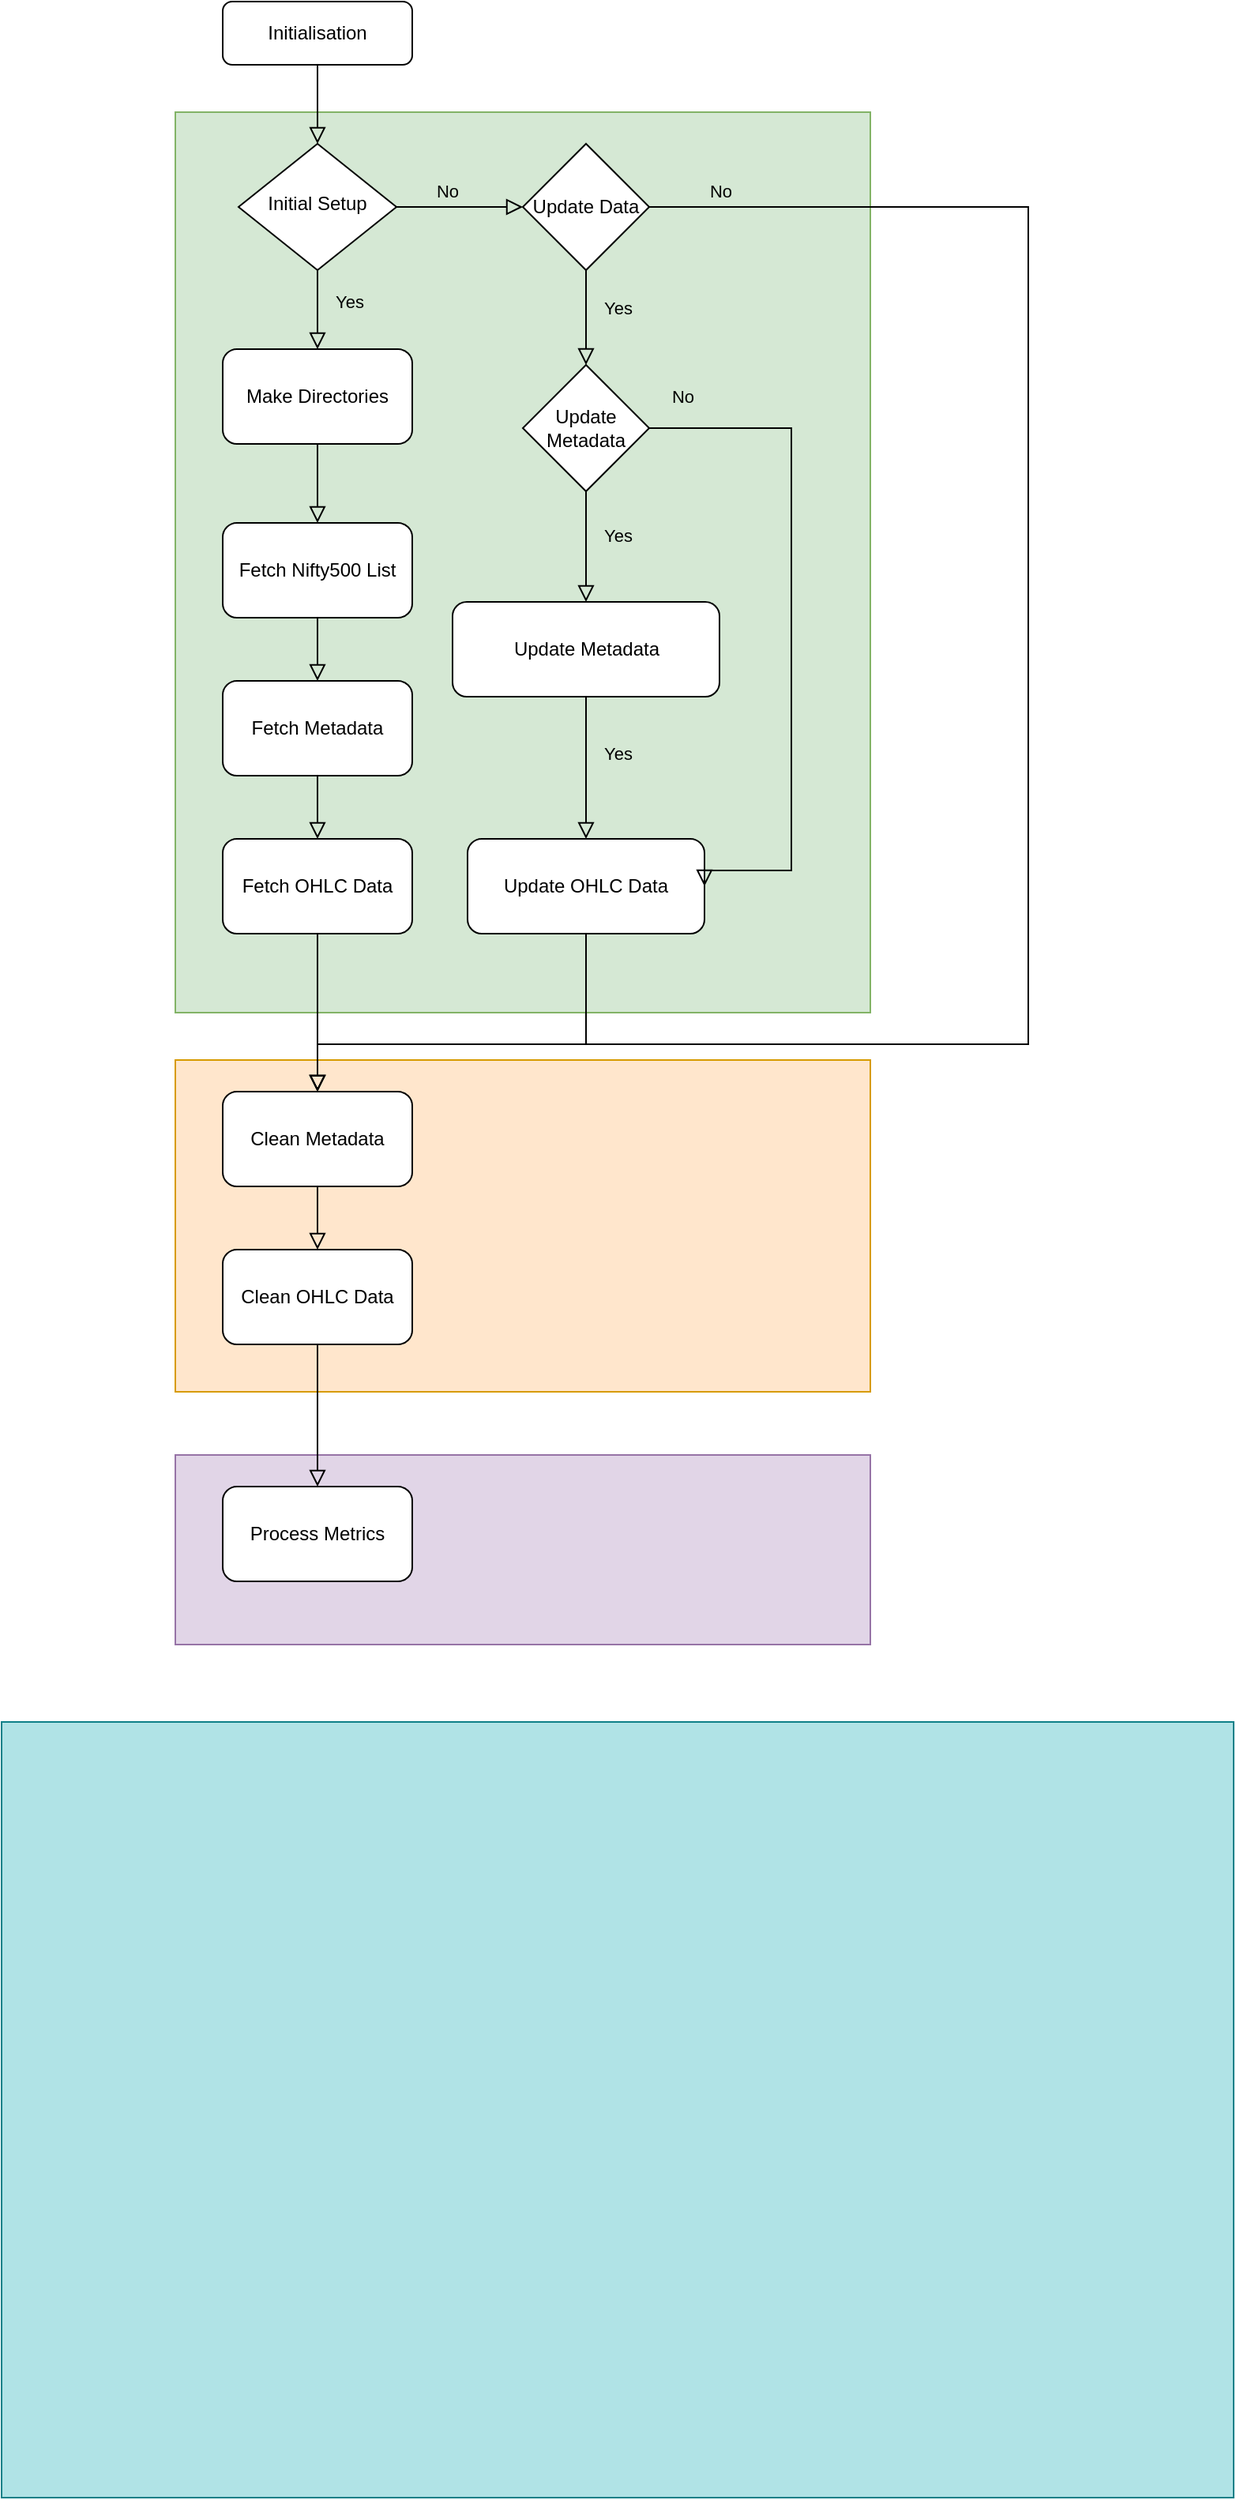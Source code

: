 <mxfile version="14.6.10" type="device"><diagram id="C5RBs43oDa-KdzZeNtuy" name="Page-1"><mxGraphModel dx="2062" dy="1094" grid="1" gridSize="10" guides="1" tooltips="1" connect="1" arrows="1" fold="1" page="1" pageScale="1" pageWidth="827" pageHeight="1169" math="0" shadow="0"><root><mxCell id="WIyWlLk6GJQsqaUBKTNV-0"/><mxCell id="WIyWlLk6GJQsqaUBKTNV-1" parent="WIyWlLk6GJQsqaUBKTNV-0"/><mxCell id="yFfGVaCno5Boz1WtbYKk-38" value="" style="rounded=0;whiteSpace=wrap;html=1;verticalAlign=middle;fillColor=#e1d5e7;strokeColor=#9673a6;" vertex="1" parent="WIyWlLk6GJQsqaUBKTNV-1"><mxGeometry x="130" y="1000" width="440" height="120" as="geometry"/></mxCell><mxCell id="yFfGVaCno5Boz1WtbYKk-36" value="" style="rounded=0;whiteSpace=wrap;html=1;verticalAlign=middle;fillColor=#ffe6cc;strokeColor=#d79b00;" vertex="1" parent="WIyWlLk6GJQsqaUBKTNV-1"><mxGeometry x="130" y="750" width="440" height="210" as="geometry"/></mxCell><mxCell id="yFfGVaCno5Boz1WtbYKk-29" value="" style="rounded=0;whiteSpace=wrap;html=1;verticalAlign=middle;fillColor=#d5e8d4;strokeColor=#82b366;" vertex="1" parent="WIyWlLk6GJQsqaUBKTNV-1"><mxGeometry x="130" y="150" width="440" height="570" as="geometry"/></mxCell><mxCell id="WIyWlLk6GJQsqaUBKTNV-2" value="" style="rounded=0;html=1;jettySize=auto;orthogonalLoop=1;fontSize=11;endArrow=block;endFill=0;endSize=8;strokeWidth=1;shadow=0;labelBackgroundColor=none;edgeStyle=orthogonalEdgeStyle;" parent="WIyWlLk6GJQsqaUBKTNV-1" source="WIyWlLk6GJQsqaUBKTNV-3" target="WIyWlLk6GJQsqaUBKTNV-6" edge="1"><mxGeometry relative="1" as="geometry"/></mxCell><mxCell id="WIyWlLk6GJQsqaUBKTNV-3" value="Initialisation" style="rounded=1;whiteSpace=wrap;html=1;fontSize=12;glass=0;strokeWidth=1;shadow=0;" parent="WIyWlLk6GJQsqaUBKTNV-1" vertex="1"><mxGeometry x="160" y="80" width="120" height="40" as="geometry"/></mxCell><mxCell id="WIyWlLk6GJQsqaUBKTNV-5" value="No" style="edgeStyle=orthogonalEdgeStyle;rounded=0;html=1;jettySize=auto;orthogonalLoop=1;fontSize=11;endArrow=block;endFill=0;endSize=8;strokeWidth=1;shadow=0;labelBackgroundColor=none;" parent="WIyWlLk6GJQsqaUBKTNV-1" source="WIyWlLk6GJQsqaUBKTNV-6" target="yFfGVaCno5Boz1WtbYKk-0" edge="1"><mxGeometry x="-0.2" y="10" relative="1" as="geometry"><mxPoint as="offset"/><mxPoint x="320" y="210" as="targetPoint"/></mxGeometry></mxCell><mxCell id="WIyWlLk6GJQsqaUBKTNV-6" value="Initial Setup" style="rhombus;whiteSpace=wrap;html=1;shadow=0;fontFamily=Helvetica;fontSize=12;align=center;strokeWidth=1;spacing=6;spacingTop=-4;" parent="WIyWlLk6GJQsqaUBKTNV-1" vertex="1"><mxGeometry x="170" y="170" width="100" height="80" as="geometry"/></mxCell><mxCell id="yFfGVaCno5Boz1WtbYKk-0" value="Update Data" style="rhombus;whiteSpace=wrap;html=1;" vertex="1" parent="WIyWlLk6GJQsqaUBKTNV-1"><mxGeometry x="350" y="170" width="80" height="80" as="geometry"/></mxCell><mxCell id="yFfGVaCno5Boz1WtbYKk-4" value="Update Metadata" style="rhombus;whiteSpace=wrap;html=1;" vertex="1" parent="WIyWlLk6GJQsqaUBKTNV-1"><mxGeometry x="350" y="310" width="80" height="80" as="geometry"/></mxCell><mxCell id="yFfGVaCno5Boz1WtbYKk-6" value="Update Metadata" style="rounded=1;whiteSpace=wrap;html=1;" vertex="1" parent="WIyWlLk6GJQsqaUBKTNV-1"><mxGeometry x="305.5" y="460" width="169" height="60" as="geometry"/></mxCell><mxCell id="yFfGVaCno5Boz1WtbYKk-8" value="Yes" style="rounded=0;html=1;jettySize=auto;orthogonalLoop=1;fontSize=11;endArrow=block;endFill=0;endSize=8;strokeWidth=1;shadow=0;labelBackgroundColor=none;edgeStyle=orthogonalEdgeStyle;exitX=0.5;exitY=1;exitDx=0;exitDy=0;entryX=0.5;entryY=0;entryDx=0;entryDy=0;" edge="1" parent="WIyWlLk6GJQsqaUBKTNV-1" source="yFfGVaCno5Boz1WtbYKk-0" target="yFfGVaCno5Boz1WtbYKk-4"><mxGeometry x="-0.2" y="20" relative="1" as="geometry"><mxPoint x="260" y="130" as="sourcePoint"/><mxPoint x="260" y="180" as="targetPoint"/><Array as="points"><mxPoint x="390" y="250"/></Array><mxPoint as="offset"/></mxGeometry></mxCell><mxCell id="yFfGVaCno5Boz1WtbYKk-11" value="Update OHLC Data" style="rounded=1;whiteSpace=wrap;html=1;" vertex="1" parent="WIyWlLk6GJQsqaUBKTNV-1"><mxGeometry x="315" y="610" width="150" height="60" as="geometry"/></mxCell><mxCell id="yFfGVaCno5Boz1WtbYKk-15" value="Yes" style="rounded=0;html=1;jettySize=auto;orthogonalLoop=1;fontSize=11;endArrow=block;endFill=0;endSize=8;strokeWidth=1;shadow=0;labelBackgroundColor=none;edgeStyle=orthogonalEdgeStyle;exitX=0.5;exitY=1;exitDx=0;exitDy=0;" edge="1" parent="WIyWlLk6GJQsqaUBKTNV-1" source="yFfGVaCno5Boz1WtbYKk-4" target="yFfGVaCno5Boz1WtbYKk-6"><mxGeometry x="-0.2" y="20" relative="1" as="geometry"><mxPoint x="430" y="350" as="sourcePoint"/><mxPoint x="430" y="410" as="targetPoint"/><Array as="points"/><mxPoint as="offset"/></mxGeometry></mxCell><mxCell id="yFfGVaCno5Boz1WtbYKk-17" value="No" style="rounded=0;html=1;jettySize=auto;orthogonalLoop=1;fontSize=11;endArrow=block;endFill=0;endSize=8;strokeWidth=1;shadow=0;labelBackgroundColor=none;edgeStyle=orthogonalEdgeStyle;exitX=1;exitY=0.5;exitDx=0;exitDy=0;entryX=1;entryY=0.5;entryDx=0;entryDy=0;" edge="1" parent="WIyWlLk6GJQsqaUBKTNV-1" source="yFfGVaCno5Boz1WtbYKk-4" target="yFfGVaCno5Boz1WtbYKk-11"><mxGeometry x="-0.905" y="20" relative="1" as="geometry"><mxPoint x="370" y="400" as="sourcePoint"/><mxPoint x="370" y="480" as="targetPoint"/><Array as="points"><mxPoint x="520" y="350"/><mxPoint x="520" y="630"/></Array><mxPoint as="offset"/></mxGeometry></mxCell><mxCell id="yFfGVaCno5Boz1WtbYKk-18" value="Yes" style="rounded=0;html=1;jettySize=auto;orthogonalLoop=1;fontSize=11;endArrow=block;endFill=0;endSize=8;strokeWidth=1;shadow=0;labelBackgroundColor=none;edgeStyle=orthogonalEdgeStyle;entryX=0.5;entryY=0;entryDx=0;entryDy=0;" edge="1" parent="WIyWlLk6GJQsqaUBKTNV-1" source="yFfGVaCno5Boz1WtbYKk-6" target="yFfGVaCno5Boz1WtbYKk-11"><mxGeometry x="-0.2" y="20" relative="1" as="geometry"><mxPoint x="400" y="400" as="sourcePoint"/><mxPoint x="390" y="600" as="targetPoint"/><Array as="points"/><mxPoint as="offset"/></mxGeometry></mxCell><mxCell id="yFfGVaCno5Boz1WtbYKk-20" value="Yes" style="rounded=0;html=1;jettySize=auto;orthogonalLoop=1;fontSize=11;endArrow=block;endFill=0;endSize=8;strokeWidth=1;shadow=0;labelBackgroundColor=none;edgeStyle=orthogonalEdgeStyle;exitX=0.5;exitY=1;exitDx=0;exitDy=0;entryX=0.5;entryY=0;entryDx=0;entryDy=0;" edge="1" parent="WIyWlLk6GJQsqaUBKTNV-1" source="WIyWlLk6GJQsqaUBKTNV-6"><mxGeometry x="-0.2" y="20" relative="1" as="geometry"><mxPoint x="370" y="260" as="sourcePoint"/><mxPoint x="220" y="300" as="targetPoint"/><Array as="points"><mxPoint x="220" y="280"/><mxPoint x="220" y="280"/></Array><mxPoint as="offset"/></mxGeometry></mxCell><mxCell id="yFfGVaCno5Boz1WtbYKk-21" value="Fetch Nifty500 List" style="rounded=1;whiteSpace=wrap;html=1;" vertex="1" parent="WIyWlLk6GJQsqaUBKTNV-1"><mxGeometry x="160" y="410" width="120" height="60" as="geometry"/></mxCell><mxCell id="yFfGVaCno5Boz1WtbYKk-22" value="Make Directories" style="rounded=1;whiteSpace=wrap;html=1;" vertex="1" parent="WIyWlLk6GJQsqaUBKTNV-1"><mxGeometry x="160" y="300" width="120" height="60" as="geometry"/></mxCell><mxCell id="yFfGVaCno5Boz1WtbYKk-23" value="" style="rounded=0;html=1;jettySize=auto;orthogonalLoop=1;fontSize=11;endArrow=block;endFill=0;endSize=8;strokeWidth=1;shadow=0;labelBackgroundColor=none;edgeStyle=orthogonalEdgeStyle;" edge="1" parent="WIyWlLk6GJQsqaUBKTNV-1" source="yFfGVaCno5Boz1WtbYKk-22" target="yFfGVaCno5Boz1WtbYKk-21"><mxGeometry relative="1" as="geometry"><mxPoint x="230" y="130" as="sourcePoint"/><mxPoint x="230" y="180" as="targetPoint"/></mxGeometry></mxCell><mxCell id="yFfGVaCno5Boz1WtbYKk-24" value="Fetch Metadata" style="rounded=1;whiteSpace=wrap;html=1;" vertex="1" parent="WIyWlLk6GJQsqaUBKTNV-1"><mxGeometry x="160" y="510" width="120" height="60" as="geometry"/></mxCell><mxCell id="yFfGVaCno5Boz1WtbYKk-25" value="" style="rounded=0;html=1;jettySize=auto;orthogonalLoop=1;fontSize=11;endArrow=block;endFill=0;endSize=8;strokeWidth=1;shadow=0;labelBackgroundColor=none;edgeStyle=orthogonalEdgeStyle;" edge="1" parent="WIyWlLk6GJQsqaUBKTNV-1" source="yFfGVaCno5Boz1WtbYKk-21" target="yFfGVaCno5Boz1WtbYKk-24"><mxGeometry relative="1" as="geometry"><mxPoint x="230" y="370" as="sourcePoint"/><mxPoint x="230" y="420" as="targetPoint"/></mxGeometry></mxCell><mxCell id="yFfGVaCno5Boz1WtbYKk-26" value="Fetch OHLC Data" style="rounded=1;whiteSpace=wrap;html=1;" vertex="1" parent="WIyWlLk6GJQsqaUBKTNV-1"><mxGeometry x="160" y="610" width="120" height="60" as="geometry"/></mxCell><mxCell id="yFfGVaCno5Boz1WtbYKk-27" value="" style="rounded=0;html=1;jettySize=auto;orthogonalLoop=1;fontSize=11;endArrow=block;endFill=0;endSize=8;strokeWidth=1;shadow=0;labelBackgroundColor=none;edgeStyle=orthogonalEdgeStyle;" edge="1" parent="WIyWlLk6GJQsqaUBKTNV-1" source="yFfGVaCno5Boz1WtbYKk-24" target="yFfGVaCno5Boz1WtbYKk-26"><mxGeometry relative="1" as="geometry"><mxPoint x="230" y="480" as="sourcePoint"/><mxPoint x="230" y="520" as="targetPoint"/></mxGeometry></mxCell><mxCell id="yFfGVaCno5Boz1WtbYKk-28" value="No" style="rounded=0;html=1;jettySize=auto;orthogonalLoop=1;fontSize=11;endArrow=block;endFill=0;endSize=8;strokeWidth=1;shadow=0;labelBackgroundColor=none;edgeStyle=orthogonalEdgeStyle;exitX=1;exitY=0.5;exitDx=0;exitDy=0;" edge="1" parent="WIyWlLk6GJQsqaUBKTNV-1" source="yFfGVaCno5Boz1WtbYKk-0" target="yFfGVaCno5Boz1WtbYKk-31"><mxGeometry x="-0.928" y="10" relative="1" as="geometry"><mxPoint x="400" y="540" as="sourcePoint"/><mxPoint x="620" y="850" as="targetPoint"/><Array as="points"><mxPoint x="670" y="210"/><mxPoint x="670" y="740"/><mxPoint x="220" y="740"/></Array><mxPoint as="offset"/></mxGeometry></mxCell><mxCell id="yFfGVaCno5Boz1WtbYKk-31" value="Clean Metadata" style="rounded=1;whiteSpace=wrap;html=1;" vertex="1" parent="WIyWlLk6GJQsqaUBKTNV-1"><mxGeometry x="160" y="770" width="120" height="60" as="geometry"/></mxCell><mxCell id="yFfGVaCno5Boz1WtbYKk-32" value="Clean OHLC Data" style="rounded=1;whiteSpace=wrap;html=1;" vertex="1" parent="WIyWlLk6GJQsqaUBKTNV-1"><mxGeometry x="160" y="870" width="120" height="60" as="geometry"/></mxCell><mxCell id="yFfGVaCno5Boz1WtbYKk-33" value="" style="rounded=0;html=1;jettySize=auto;orthogonalLoop=1;fontSize=11;endArrow=block;endFill=0;endSize=8;strokeWidth=1;shadow=0;labelBackgroundColor=none;edgeStyle=orthogonalEdgeStyle;exitX=0.5;exitY=1;exitDx=0;exitDy=0;" edge="1" parent="WIyWlLk6GJQsqaUBKTNV-1" source="yFfGVaCno5Boz1WtbYKk-26" target="yFfGVaCno5Boz1WtbYKk-31"><mxGeometry relative="1" as="geometry"><mxPoint x="230" y="580" as="sourcePoint"/><mxPoint x="230" y="620" as="targetPoint"/></mxGeometry></mxCell><mxCell id="yFfGVaCno5Boz1WtbYKk-34" value="" style="rounded=0;html=1;jettySize=auto;orthogonalLoop=1;fontSize=11;endArrow=block;endFill=0;endSize=8;strokeWidth=1;shadow=0;labelBackgroundColor=none;edgeStyle=orthogonalEdgeStyle;exitX=0.5;exitY=1;exitDx=0;exitDy=0;" edge="1" parent="WIyWlLk6GJQsqaUBKTNV-1" source="yFfGVaCno5Boz1WtbYKk-11" target="yFfGVaCno5Boz1WtbYKk-31"><mxGeometry relative="1" as="geometry"><mxPoint x="240" y="590" as="sourcePoint"/><mxPoint x="240" y="630" as="targetPoint"/><Array as="points"><mxPoint x="390" y="740"/><mxPoint x="220" y="740"/></Array></mxGeometry></mxCell><mxCell id="yFfGVaCno5Boz1WtbYKk-35" value="" style="rounded=0;html=1;jettySize=auto;orthogonalLoop=1;fontSize=11;endArrow=block;endFill=0;endSize=8;strokeWidth=1;shadow=0;labelBackgroundColor=none;edgeStyle=orthogonalEdgeStyle;exitX=0.5;exitY=1;exitDx=0;exitDy=0;" edge="1" parent="WIyWlLk6GJQsqaUBKTNV-1" source="yFfGVaCno5Boz1WtbYKk-31" target="yFfGVaCno5Boz1WtbYKk-32"><mxGeometry relative="1" as="geometry"><mxPoint x="230" y="580" as="sourcePoint"/><mxPoint x="230" y="620" as="targetPoint"/></mxGeometry></mxCell><mxCell id="yFfGVaCno5Boz1WtbYKk-37" value="Process Metrics" style="rounded=1;whiteSpace=wrap;html=1;" vertex="1" parent="WIyWlLk6GJQsqaUBKTNV-1"><mxGeometry x="160" y="1020" width="120" height="60" as="geometry"/></mxCell><mxCell id="yFfGVaCno5Boz1WtbYKk-39" value="" style="rounded=0;html=1;jettySize=auto;orthogonalLoop=1;fontSize=11;endArrow=block;endFill=0;endSize=8;strokeWidth=1;shadow=0;labelBackgroundColor=none;edgeStyle=orthogonalEdgeStyle;exitX=0.5;exitY=1;exitDx=0;exitDy=0;" edge="1" parent="WIyWlLk6GJQsqaUBKTNV-1" source="yFfGVaCno5Boz1WtbYKk-32" target="yFfGVaCno5Boz1WtbYKk-37"><mxGeometry relative="1" as="geometry"><mxPoint x="230" y="840" as="sourcePoint"/><mxPoint x="230" y="880" as="targetPoint"/></mxGeometry></mxCell><mxCell id="yFfGVaCno5Boz1WtbYKk-40" value="" style="rounded=0;whiteSpace=wrap;html=1;verticalAlign=middle;fillColor=#b0e3e6;strokeColor=#0e8088;" vertex="1" parent="WIyWlLk6GJQsqaUBKTNV-1"><mxGeometry x="20" y="1169" width="780" height="491" as="geometry"/></mxCell></root></mxGraphModel></diagram></mxfile>